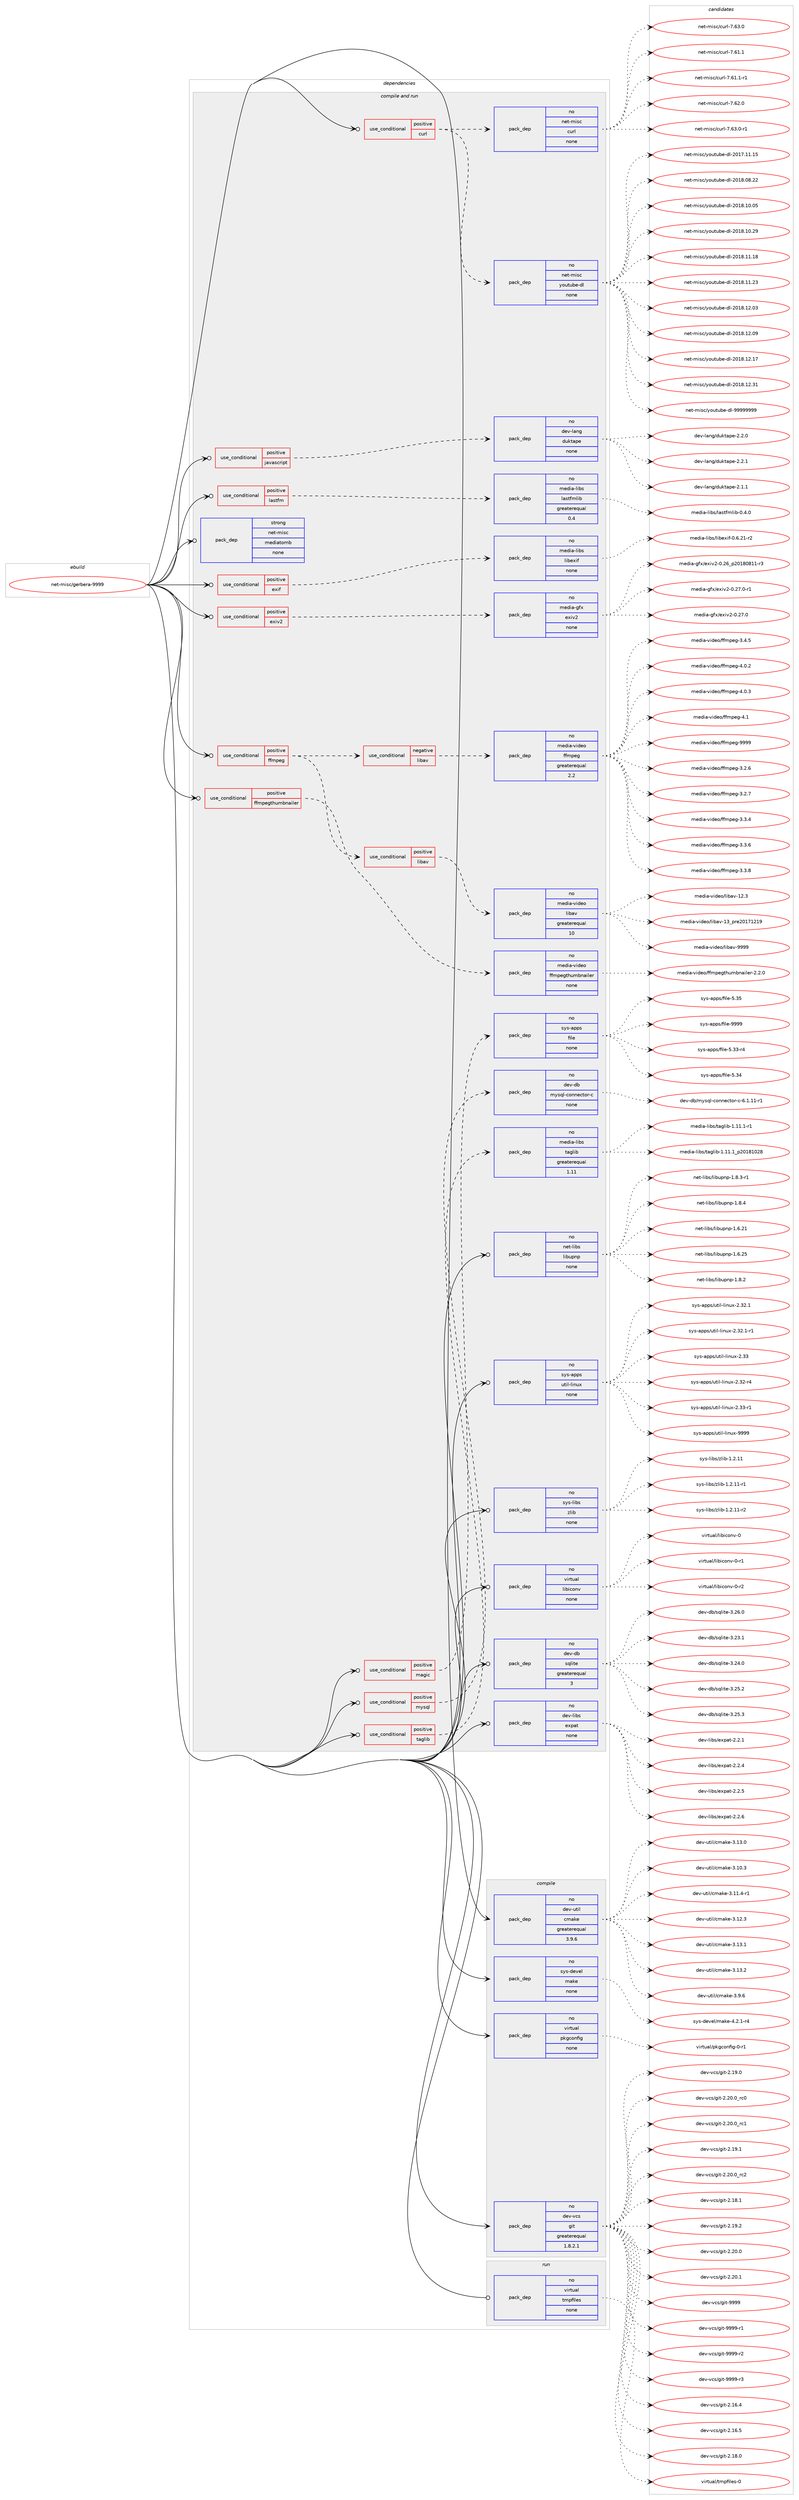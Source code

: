 digraph prolog {

# *************
# Graph options
# *************

newrank=true;
concentrate=true;
compound=true;
graph [rankdir=LR,fontname=Helvetica,fontsize=10,ranksep=1.5];#, ranksep=2.5, nodesep=0.2];
edge  [arrowhead=vee];
node  [fontname=Helvetica,fontsize=10];

# **********
# The ebuild
# **********

subgraph cluster_leftcol {
color=gray;
rank=same;
label=<<i>ebuild</i>>;
id [label="net-misc/gerbera-9999", color=red, width=4, href="../net-misc/gerbera-9999.svg"];
}

# ****************
# The dependencies
# ****************

subgraph cluster_midcol {
color=gray;
label=<<i>dependencies</i>>;
subgraph cluster_compile {
fillcolor="#eeeeee";
style=filled;
label=<<i>compile</i>>;
subgraph pack3950 {
dependency5074 [label=<<TABLE BORDER="0" CELLBORDER="1" CELLSPACING="0" CELLPADDING="4" WIDTH="220"><TR><TD ROWSPAN="6" CELLPADDING="30">pack_dep</TD></TR><TR><TD WIDTH="110">no</TD></TR><TR><TD>dev-util</TD></TR><TR><TD>cmake</TD></TR><TR><TD>greaterequal</TD></TR><TR><TD>3.9.6</TD></TR></TABLE>>, shape=none, color=blue];
}
id:e -> dependency5074:w [weight=20,style="solid",arrowhead="vee"];
subgraph pack3951 {
dependency5075 [label=<<TABLE BORDER="0" CELLBORDER="1" CELLSPACING="0" CELLPADDING="4" WIDTH="220"><TR><TD ROWSPAN="6" CELLPADDING="30">pack_dep</TD></TR><TR><TD WIDTH="110">no</TD></TR><TR><TD>dev-vcs</TD></TR><TR><TD>git</TD></TR><TR><TD>greaterequal</TD></TR><TR><TD>1.8.2.1</TD></TR></TABLE>>, shape=none, color=blue];
}
id:e -> dependency5075:w [weight=20,style="solid",arrowhead="vee"];
subgraph pack3952 {
dependency5076 [label=<<TABLE BORDER="0" CELLBORDER="1" CELLSPACING="0" CELLPADDING="4" WIDTH="220"><TR><TD ROWSPAN="6" CELLPADDING="30">pack_dep</TD></TR><TR><TD WIDTH="110">no</TD></TR><TR><TD>sys-devel</TD></TR><TR><TD>make</TD></TR><TR><TD>none</TD></TR><TR><TD></TD></TR></TABLE>>, shape=none, color=blue];
}
id:e -> dependency5076:w [weight=20,style="solid",arrowhead="vee"];
subgraph pack3953 {
dependency5077 [label=<<TABLE BORDER="0" CELLBORDER="1" CELLSPACING="0" CELLPADDING="4" WIDTH="220"><TR><TD ROWSPAN="6" CELLPADDING="30">pack_dep</TD></TR><TR><TD WIDTH="110">no</TD></TR><TR><TD>virtual</TD></TR><TR><TD>pkgconfig</TD></TR><TR><TD>none</TD></TR><TR><TD></TD></TR></TABLE>>, shape=none, color=blue];
}
id:e -> dependency5077:w [weight=20,style="solid",arrowhead="vee"];
}
subgraph cluster_compileandrun {
fillcolor="#eeeeee";
style=filled;
label=<<i>compile and run</i>>;
subgraph cond992 {
dependency5078 [label=<<TABLE BORDER="0" CELLBORDER="1" CELLSPACING="0" CELLPADDING="4"><TR><TD ROWSPAN="3" CELLPADDING="10">use_conditional</TD></TR><TR><TD>positive</TD></TR><TR><TD>curl</TD></TR></TABLE>>, shape=none, color=red];
subgraph pack3954 {
dependency5079 [label=<<TABLE BORDER="0" CELLBORDER="1" CELLSPACING="0" CELLPADDING="4" WIDTH="220"><TR><TD ROWSPAN="6" CELLPADDING="30">pack_dep</TD></TR><TR><TD WIDTH="110">no</TD></TR><TR><TD>net-misc</TD></TR><TR><TD>curl</TD></TR><TR><TD>none</TD></TR><TR><TD></TD></TR></TABLE>>, shape=none, color=blue];
}
dependency5078:e -> dependency5079:w [weight=20,style="dashed",arrowhead="vee"];
subgraph pack3955 {
dependency5080 [label=<<TABLE BORDER="0" CELLBORDER="1" CELLSPACING="0" CELLPADDING="4" WIDTH="220"><TR><TD ROWSPAN="6" CELLPADDING="30">pack_dep</TD></TR><TR><TD WIDTH="110">no</TD></TR><TR><TD>net-misc</TD></TR><TR><TD>youtube-dl</TD></TR><TR><TD>none</TD></TR><TR><TD></TD></TR></TABLE>>, shape=none, color=blue];
}
dependency5078:e -> dependency5080:w [weight=20,style="dashed",arrowhead="vee"];
}
id:e -> dependency5078:w [weight=20,style="solid",arrowhead="odotvee"];
subgraph cond993 {
dependency5081 [label=<<TABLE BORDER="0" CELLBORDER="1" CELLSPACING="0" CELLPADDING="4"><TR><TD ROWSPAN="3" CELLPADDING="10">use_conditional</TD></TR><TR><TD>positive</TD></TR><TR><TD>exif</TD></TR></TABLE>>, shape=none, color=red];
subgraph pack3956 {
dependency5082 [label=<<TABLE BORDER="0" CELLBORDER="1" CELLSPACING="0" CELLPADDING="4" WIDTH="220"><TR><TD ROWSPAN="6" CELLPADDING="30">pack_dep</TD></TR><TR><TD WIDTH="110">no</TD></TR><TR><TD>media-libs</TD></TR><TR><TD>libexif</TD></TR><TR><TD>none</TD></TR><TR><TD></TD></TR></TABLE>>, shape=none, color=blue];
}
dependency5081:e -> dependency5082:w [weight=20,style="dashed",arrowhead="vee"];
}
id:e -> dependency5081:w [weight=20,style="solid",arrowhead="odotvee"];
subgraph cond994 {
dependency5083 [label=<<TABLE BORDER="0" CELLBORDER="1" CELLSPACING="0" CELLPADDING="4"><TR><TD ROWSPAN="3" CELLPADDING="10">use_conditional</TD></TR><TR><TD>positive</TD></TR><TR><TD>exiv2</TD></TR></TABLE>>, shape=none, color=red];
subgraph pack3957 {
dependency5084 [label=<<TABLE BORDER="0" CELLBORDER="1" CELLSPACING="0" CELLPADDING="4" WIDTH="220"><TR><TD ROWSPAN="6" CELLPADDING="30">pack_dep</TD></TR><TR><TD WIDTH="110">no</TD></TR><TR><TD>media-gfx</TD></TR><TR><TD>exiv2</TD></TR><TR><TD>none</TD></TR><TR><TD></TD></TR></TABLE>>, shape=none, color=blue];
}
dependency5083:e -> dependency5084:w [weight=20,style="dashed",arrowhead="vee"];
}
id:e -> dependency5083:w [weight=20,style="solid",arrowhead="odotvee"];
subgraph cond995 {
dependency5085 [label=<<TABLE BORDER="0" CELLBORDER="1" CELLSPACING="0" CELLPADDING="4"><TR><TD ROWSPAN="3" CELLPADDING="10">use_conditional</TD></TR><TR><TD>positive</TD></TR><TR><TD>ffmpeg</TD></TR></TABLE>>, shape=none, color=red];
subgraph cond996 {
dependency5086 [label=<<TABLE BORDER="0" CELLBORDER="1" CELLSPACING="0" CELLPADDING="4"><TR><TD ROWSPAN="3" CELLPADDING="10">use_conditional</TD></TR><TR><TD>positive</TD></TR><TR><TD>libav</TD></TR></TABLE>>, shape=none, color=red];
subgraph pack3958 {
dependency5087 [label=<<TABLE BORDER="0" CELLBORDER="1" CELLSPACING="0" CELLPADDING="4" WIDTH="220"><TR><TD ROWSPAN="6" CELLPADDING="30">pack_dep</TD></TR><TR><TD WIDTH="110">no</TD></TR><TR><TD>media-video</TD></TR><TR><TD>libav</TD></TR><TR><TD>greaterequal</TD></TR><TR><TD>10</TD></TR></TABLE>>, shape=none, color=blue];
}
dependency5086:e -> dependency5087:w [weight=20,style="dashed",arrowhead="vee"];
}
dependency5085:e -> dependency5086:w [weight=20,style="dashed",arrowhead="vee"];
subgraph cond997 {
dependency5088 [label=<<TABLE BORDER="0" CELLBORDER="1" CELLSPACING="0" CELLPADDING="4"><TR><TD ROWSPAN="3" CELLPADDING="10">use_conditional</TD></TR><TR><TD>negative</TD></TR><TR><TD>libav</TD></TR></TABLE>>, shape=none, color=red];
subgraph pack3959 {
dependency5089 [label=<<TABLE BORDER="0" CELLBORDER="1" CELLSPACING="0" CELLPADDING="4" WIDTH="220"><TR><TD ROWSPAN="6" CELLPADDING="30">pack_dep</TD></TR><TR><TD WIDTH="110">no</TD></TR><TR><TD>media-video</TD></TR><TR><TD>ffmpeg</TD></TR><TR><TD>greaterequal</TD></TR><TR><TD>2.2</TD></TR></TABLE>>, shape=none, color=blue];
}
dependency5088:e -> dependency5089:w [weight=20,style="dashed",arrowhead="vee"];
}
dependency5085:e -> dependency5088:w [weight=20,style="dashed",arrowhead="vee"];
}
id:e -> dependency5085:w [weight=20,style="solid",arrowhead="odotvee"];
subgraph cond998 {
dependency5090 [label=<<TABLE BORDER="0" CELLBORDER="1" CELLSPACING="0" CELLPADDING="4"><TR><TD ROWSPAN="3" CELLPADDING="10">use_conditional</TD></TR><TR><TD>positive</TD></TR><TR><TD>ffmpegthumbnailer</TD></TR></TABLE>>, shape=none, color=red];
subgraph pack3960 {
dependency5091 [label=<<TABLE BORDER="0" CELLBORDER="1" CELLSPACING="0" CELLPADDING="4" WIDTH="220"><TR><TD ROWSPAN="6" CELLPADDING="30">pack_dep</TD></TR><TR><TD WIDTH="110">no</TD></TR><TR><TD>media-video</TD></TR><TR><TD>ffmpegthumbnailer</TD></TR><TR><TD>none</TD></TR><TR><TD></TD></TR></TABLE>>, shape=none, color=blue];
}
dependency5090:e -> dependency5091:w [weight=20,style="dashed",arrowhead="vee"];
}
id:e -> dependency5090:w [weight=20,style="solid",arrowhead="odotvee"];
subgraph cond999 {
dependency5092 [label=<<TABLE BORDER="0" CELLBORDER="1" CELLSPACING="0" CELLPADDING="4"><TR><TD ROWSPAN="3" CELLPADDING="10">use_conditional</TD></TR><TR><TD>positive</TD></TR><TR><TD>javascript</TD></TR></TABLE>>, shape=none, color=red];
subgraph pack3961 {
dependency5093 [label=<<TABLE BORDER="0" CELLBORDER="1" CELLSPACING="0" CELLPADDING="4" WIDTH="220"><TR><TD ROWSPAN="6" CELLPADDING="30">pack_dep</TD></TR><TR><TD WIDTH="110">no</TD></TR><TR><TD>dev-lang</TD></TR><TR><TD>duktape</TD></TR><TR><TD>none</TD></TR><TR><TD></TD></TR></TABLE>>, shape=none, color=blue];
}
dependency5092:e -> dependency5093:w [weight=20,style="dashed",arrowhead="vee"];
}
id:e -> dependency5092:w [weight=20,style="solid",arrowhead="odotvee"];
subgraph cond1000 {
dependency5094 [label=<<TABLE BORDER="0" CELLBORDER="1" CELLSPACING="0" CELLPADDING="4"><TR><TD ROWSPAN="3" CELLPADDING="10">use_conditional</TD></TR><TR><TD>positive</TD></TR><TR><TD>lastfm</TD></TR></TABLE>>, shape=none, color=red];
subgraph pack3962 {
dependency5095 [label=<<TABLE BORDER="0" CELLBORDER="1" CELLSPACING="0" CELLPADDING="4" WIDTH="220"><TR><TD ROWSPAN="6" CELLPADDING="30">pack_dep</TD></TR><TR><TD WIDTH="110">no</TD></TR><TR><TD>media-libs</TD></TR><TR><TD>lastfmlib</TD></TR><TR><TD>greaterequal</TD></TR><TR><TD>0.4</TD></TR></TABLE>>, shape=none, color=blue];
}
dependency5094:e -> dependency5095:w [weight=20,style="dashed",arrowhead="vee"];
}
id:e -> dependency5094:w [weight=20,style="solid",arrowhead="odotvee"];
subgraph cond1001 {
dependency5096 [label=<<TABLE BORDER="0" CELLBORDER="1" CELLSPACING="0" CELLPADDING="4"><TR><TD ROWSPAN="3" CELLPADDING="10">use_conditional</TD></TR><TR><TD>positive</TD></TR><TR><TD>magic</TD></TR></TABLE>>, shape=none, color=red];
subgraph pack3963 {
dependency5097 [label=<<TABLE BORDER="0" CELLBORDER="1" CELLSPACING="0" CELLPADDING="4" WIDTH="220"><TR><TD ROWSPAN="6" CELLPADDING="30">pack_dep</TD></TR><TR><TD WIDTH="110">no</TD></TR><TR><TD>sys-apps</TD></TR><TR><TD>file</TD></TR><TR><TD>none</TD></TR><TR><TD></TD></TR></TABLE>>, shape=none, color=blue];
}
dependency5096:e -> dependency5097:w [weight=20,style="dashed",arrowhead="vee"];
}
id:e -> dependency5096:w [weight=20,style="solid",arrowhead="odotvee"];
subgraph cond1002 {
dependency5098 [label=<<TABLE BORDER="0" CELLBORDER="1" CELLSPACING="0" CELLPADDING="4"><TR><TD ROWSPAN="3" CELLPADDING="10">use_conditional</TD></TR><TR><TD>positive</TD></TR><TR><TD>mysql</TD></TR></TABLE>>, shape=none, color=red];
subgraph pack3964 {
dependency5099 [label=<<TABLE BORDER="0" CELLBORDER="1" CELLSPACING="0" CELLPADDING="4" WIDTH="220"><TR><TD ROWSPAN="6" CELLPADDING="30">pack_dep</TD></TR><TR><TD WIDTH="110">no</TD></TR><TR><TD>dev-db</TD></TR><TR><TD>mysql-connector-c</TD></TR><TR><TD>none</TD></TR><TR><TD></TD></TR></TABLE>>, shape=none, color=blue];
}
dependency5098:e -> dependency5099:w [weight=20,style="dashed",arrowhead="vee"];
}
id:e -> dependency5098:w [weight=20,style="solid",arrowhead="odotvee"];
subgraph cond1003 {
dependency5100 [label=<<TABLE BORDER="0" CELLBORDER="1" CELLSPACING="0" CELLPADDING="4"><TR><TD ROWSPAN="3" CELLPADDING="10">use_conditional</TD></TR><TR><TD>positive</TD></TR><TR><TD>taglib</TD></TR></TABLE>>, shape=none, color=red];
subgraph pack3965 {
dependency5101 [label=<<TABLE BORDER="0" CELLBORDER="1" CELLSPACING="0" CELLPADDING="4" WIDTH="220"><TR><TD ROWSPAN="6" CELLPADDING="30">pack_dep</TD></TR><TR><TD WIDTH="110">no</TD></TR><TR><TD>media-libs</TD></TR><TR><TD>taglib</TD></TR><TR><TD>greaterequal</TD></TR><TR><TD>1.11</TD></TR></TABLE>>, shape=none, color=blue];
}
dependency5100:e -> dependency5101:w [weight=20,style="dashed",arrowhead="vee"];
}
id:e -> dependency5100:w [weight=20,style="solid",arrowhead="odotvee"];
subgraph pack3966 {
dependency5102 [label=<<TABLE BORDER="0" CELLBORDER="1" CELLSPACING="0" CELLPADDING="4" WIDTH="220"><TR><TD ROWSPAN="6" CELLPADDING="30">pack_dep</TD></TR><TR><TD WIDTH="110">no</TD></TR><TR><TD>dev-db</TD></TR><TR><TD>sqlite</TD></TR><TR><TD>greaterequal</TD></TR><TR><TD>3</TD></TR></TABLE>>, shape=none, color=blue];
}
id:e -> dependency5102:w [weight=20,style="solid",arrowhead="odotvee"];
subgraph pack3967 {
dependency5103 [label=<<TABLE BORDER="0" CELLBORDER="1" CELLSPACING="0" CELLPADDING="4" WIDTH="220"><TR><TD ROWSPAN="6" CELLPADDING="30">pack_dep</TD></TR><TR><TD WIDTH="110">no</TD></TR><TR><TD>dev-libs</TD></TR><TR><TD>expat</TD></TR><TR><TD>none</TD></TR><TR><TD></TD></TR></TABLE>>, shape=none, color=blue];
}
id:e -> dependency5103:w [weight=20,style="solid",arrowhead="odotvee"];
subgraph pack3968 {
dependency5104 [label=<<TABLE BORDER="0" CELLBORDER="1" CELLSPACING="0" CELLPADDING="4" WIDTH="220"><TR><TD ROWSPAN="6" CELLPADDING="30">pack_dep</TD></TR><TR><TD WIDTH="110">no</TD></TR><TR><TD>net-libs</TD></TR><TR><TD>libupnp</TD></TR><TR><TD>none</TD></TR><TR><TD></TD></TR></TABLE>>, shape=none, color=blue];
}
id:e -> dependency5104:w [weight=20,style="solid",arrowhead="odotvee"];
subgraph pack3969 {
dependency5105 [label=<<TABLE BORDER="0" CELLBORDER="1" CELLSPACING="0" CELLPADDING="4" WIDTH="220"><TR><TD ROWSPAN="6" CELLPADDING="30">pack_dep</TD></TR><TR><TD WIDTH="110">no</TD></TR><TR><TD>sys-apps</TD></TR><TR><TD>util-linux</TD></TR><TR><TD>none</TD></TR><TR><TD></TD></TR></TABLE>>, shape=none, color=blue];
}
id:e -> dependency5105:w [weight=20,style="solid",arrowhead="odotvee"];
subgraph pack3970 {
dependency5106 [label=<<TABLE BORDER="0" CELLBORDER="1" CELLSPACING="0" CELLPADDING="4" WIDTH="220"><TR><TD ROWSPAN="6" CELLPADDING="30">pack_dep</TD></TR><TR><TD WIDTH="110">no</TD></TR><TR><TD>sys-libs</TD></TR><TR><TD>zlib</TD></TR><TR><TD>none</TD></TR><TR><TD></TD></TR></TABLE>>, shape=none, color=blue];
}
id:e -> dependency5106:w [weight=20,style="solid",arrowhead="odotvee"];
subgraph pack3971 {
dependency5107 [label=<<TABLE BORDER="0" CELLBORDER="1" CELLSPACING="0" CELLPADDING="4" WIDTH="220"><TR><TD ROWSPAN="6" CELLPADDING="30">pack_dep</TD></TR><TR><TD WIDTH="110">no</TD></TR><TR><TD>virtual</TD></TR><TR><TD>libiconv</TD></TR><TR><TD>none</TD></TR><TR><TD></TD></TR></TABLE>>, shape=none, color=blue];
}
id:e -> dependency5107:w [weight=20,style="solid",arrowhead="odotvee"];
subgraph pack3972 {
dependency5108 [label=<<TABLE BORDER="0" CELLBORDER="1" CELLSPACING="0" CELLPADDING="4" WIDTH="220"><TR><TD ROWSPAN="6" CELLPADDING="30">pack_dep</TD></TR><TR><TD WIDTH="110">strong</TD></TR><TR><TD>net-misc</TD></TR><TR><TD>mediatomb</TD></TR><TR><TD>none</TD></TR><TR><TD></TD></TR></TABLE>>, shape=none, color=blue];
}
id:e -> dependency5108:w [weight=20,style="solid",arrowhead="odotvee"];
}
subgraph cluster_run {
fillcolor="#eeeeee";
style=filled;
label=<<i>run</i>>;
subgraph pack3973 {
dependency5109 [label=<<TABLE BORDER="0" CELLBORDER="1" CELLSPACING="0" CELLPADDING="4" WIDTH="220"><TR><TD ROWSPAN="6" CELLPADDING="30">pack_dep</TD></TR><TR><TD WIDTH="110">no</TD></TR><TR><TD>virtual</TD></TR><TR><TD>tmpfiles</TD></TR><TR><TD>none</TD></TR><TR><TD></TD></TR></TABLE>>, shape=none, color=blue];
}
id:e -> dependency5109:w [weight=20,style="solid",arrowhead="odot"];
}
}

# **************
# The candidates
# **************

subgraph cluster_choices {
rank=same;
color=gray;
label=<<i>candidates</i>>;

subgraph choice3950 {
color=black;
nodesep=1;
choice1001011184511711610510847991099710710145514649514648 [label="dev-util/cmake-3.13.0", color=red, width=4,href="../dev-util/cmake-3.13.0.svg"];
choice1001011184511711610510847991099710710145514649484651 [label="dev-util/cmake-3.10.3", color=red, width=4,href="../dev-util/cmake-3.10.3.svg"];
choice10010111845117116105108479910997107101455146494946524511449 [label="dev-util/cmake-3.11.4-r1", color=red, width=4,href="../dev-util/cmake-3.11.4-r1.svg"];
choice1001011184511711610510847991099710710145514649504651 [label="dev-util/cmake-3.12.3", color=red, width=4,href="../dev-util/cmake-3.12.3.svg"];
choice1001011184511711610510847991099710710145514649514649 [label="dev-util/cmake-3.13.1", color=red, width=4,href="../dev-util/cmake-3.13.1.svg"];
choice1001011184511711610510847991099710710145514649514650 [label="dev-util/cmake-3.13.2", color=red, width=4,href="../dev-util/cmake-3.13.2.svg"];
choice10010111845117116105108479910997107101455146574654 [label="dev-util/cmake-3.9.6", color=red, width=4,href="../dev-util/cmake-3.9.6.svg"];
dependency5074:e -> choice1001011184511711610510847991099710710145514649514648:w [style=dotted,weight="100"];
dependency5074:e -> choice1001011184511711610510847991099710710145514649484651:w [style=dotted,weight="100"];
dependency5074:e -> choice10010111845117116105108479910997107101455146494946524511449:w [style=dotted,weight="100"];
dependency5074:e -> choice1001011184511711610510847991099710710145514649504651:w [style=dotted,weight="100"];
dependency5074:e -> choice1001011184511711610510847991099710710145514649514649:w [style=dotted,weight="100"];
dependency5074:e -> choice1001011184511711610510847991099710710145514649514650:w [style=dotted,weight="100"];
dependency5074:e -> choice10010111845117116105108479910997107101455146574654:w [style=dotted,weight="100"];
}
subgraph choice3951 {
color=black;
nodesep=1;
choice10010111845118991154710310511645504649544652 [label="dev-vcs/git-2.16.4", color=red, width=4,href="../dev-vcs/git-2.16.4.svg"];
choice10010111845118991154710310511645504649544653 [label="dev-vcs/git-2.16.5", color=red, width=4,href="../dev-vcs/git-2.16.5.svg"];
choice10010111845118991154710310511645504649564648 [label="dev-vcs/git-2.18.0", color=red, width=4,href="../dev-vcs/git-2.18.0.svg"];
choice10010111845118991154710310511645504649574648 [label="dev-vcs/git-2.19.0", color=red, width=4,href="../dev-vcs/git-2.19.0.svg"];
choice10010111845118991154710310511645504650484648951149948 [label="dev-vcs/git-2.20.0_rc0", color=red, width=4,href="../dev-vcs/git-2.20.0_rc0.svg"];
choice10010111845118991154710310511645504650484648951149949 [label="dev-vcs/git-2.20.0_rc1", color=red, width=4,href="../dev-vcs/git-2.20.0_rc1.svg"];
choice10010111845118991154710310511645504649574649 [label="dev-vcs/git-2.19.1", color=red, width=4,href="../dev-vcs/git-2.19.1.svg"];
choice10010111845118991154710310511645504650484648951149950 [label="dev-vcs/git-2.20.0_rc2", color=red, width=4,href="../dev-vcs/git-2.20.0_rc2.svg"];
choice10010111845118991154710310511645504649564649 [label="dev-vcs/git-2.18.1", color=red, width=4,href="../dev-vcs/git-2.18.1.svg"];
choice10010111845118991154710310511645504649574650 [label="dev-vcs/git-2.19.2", color=red, width=4,href="../dev-vcs/git-2.19.2.svg"];
choice10010111845118991154710310511645504650484648 [label="dev-vcs/git-2.20.0", color=red, width=4,href="../dev-vcs/git-2.20.0.svg"];
choice10010111845118991154710310511645504650484649 [label="dev-vcs/git-2.20.1", color=red, width=4,href="../dev-vcs/git-2.20.1.svg"];
choice1001011184511899115471031051164557575757 [label="dev-vcs/git-9999", color=red, width=4,href="../dev-vcs/git-9999.svg"];
choice10010111845118991154710310511645575757574511449 [label="dev-vcs/git-9999-r1", color=red, width=4,href="../dev-vcs/git-9999-r1.svg"];
choice10010111845118991154710310511645575757574511450 [label="dev-vcs/git-9999-r2", color=red, width=4,href="../dev-vcs/git-9999-r2.svg"];
choice10010111845118991154710310511645575757574511451 [label="dev-vcs/git-9999-r3", color=red, width=4,href="../dev-vcs/git-9999-r3.svg"];
dependency5075:e -> choice10010111845118991154710310511645504649544652:w [style=dotted,weight="100"];
dependency5075:e -> choice10010111845118991154710310511645504649544653:w [style=dotted,weight="100"];
dependency5075:e -> choice10010111845118991154710310511645504649564648:w [style=dotted,weight="100"];
dependency5075:e -> choice10010111845118991154710310511645504649574648:w [style=dotted,weight="100"];
dependency5075:e -> choice10010111845118991154710310511645504650484648951149948:w [style=dotted,weight="100"];
dependency5075:e -> choice10010111845118991154710310511645504650484648951149949:w [style=dotted,weight="100"];
dependency5075:e -> choice10010111845118991154710310511645504649574649:w [style=dotted,weight="100"];
dependency5075:e -> choice10010111845118991154710310511645504650484648951149950:w [style=dotted,weight="100"];
dependency5075:e -> choice10010111845118991154710310511645504649564649:w [style=dotted,weight="100"];
dependency5075:e -> choice10010111845118991154710310511645504649574650:w [style=dotted,weight="100"];
dependency5075:e -> choice10010111845118991154710310511645504650484648:w [style=dotted,weight="100"];
dependency5075:e -> choice10010111845118991154710310511645504650484649:w [style=dotted,weight="100"];
dependency5075:e -> choice1001011184511899115471031051164557575757:w [style=dotted,weight="100"];
dependency5075:e -> choice10010111845118991154710310511645575757574511449:w [style=dotted,weight="100"];
dependency5075:e -> choice10010111845118991154710310511645575757574511450:w [style=dotted,weight="100"];
dependency5075:e -> choice10010111845118991154710310511645575757574511451:w [style=dotted,weight="100"];
}
subgraph choice3952 {
color=black;
nodesep=1;
choice1151211154510010111810110847109971071014552465046494511452 [label="sys-devel/make-4.2.1-r4", color=red, width=4,href="../sys-devel/make-4.2.1-r4.svg"];
dependency5076:e -> choice1151211154510010111810110847109971071014552465046494511452:w [style=dotted,weight="100"];
}
subgraph choice3953 {
color=black;
nodesep=1;
choice11810511411611797108471121071039911111010210510345484511449 [label="virtual/pkgconfig-0-r1", color=red, width=4,href="../virtual/pkgconfig-0-r1.svg"];
dependency5077:e -> choice11810511411611797108471121071039911111010210510345484511449:w [style=dotted,weight="100"];
}
subgraph choice3954 {
color=black;
nodesep=1;
choice1101011164510910511599479911711410845554654514648 [label="net-misc/curl-7.63.0", color=red, width=4,href="../net-misc/curl-7.63.0.svg"];
choice1101011164510910511599479911711410845554654494649 [label="net-misc/curl-7.61.1", color=red, width=4,href="../net-misc/curl-7.61.1.svg"];
choice11010111645109105115994799117114108455546544946494511449 [label="net-misc/curl-7.61.1-r1", color=red, width=4,href="../net-misc/curl-7.61.1-r1.svg"];
choice1101011164510910511599479911711410845554654504648 [label="net-misc/curl-7.62.0", color=red, width=4,href="../net-misc/curl-7.62.0.svg"];
choice11010111645109105115994799117114108455546545146484511449 [label="net-misc/curl-7.63.0-r1", color=red, width=4,href="../net-misc/curl-7.63.0-r1.svg"];
dependency5079:e -> choice1101011164510910511599479911711410845554654514648:w [style=dotted,weight="100"];
dependency5079:e -> choice1101011164510910511599479911711410845554654494649:w [style=dotted,weight="100"];
dependency5079:e -> choice11010111645109105115994799117114108455546544946494511449:w [style=dotted,weight="100"];
dependency5079:e -> choice1101011164510910511599479911711410845554654504648:w [style=dotted,weight="100"];
dependency5079:e -> choice11010111645109105115994799117114108455546545146484511449:w [style=dotted,weight="100"];
}
subgraph choice3955 {
color=black;
nodesep=1;
choice11010111645109105115994712111111711611798101451001084550484955464949464953 [label="net-misc/youtube-dl-2017.11.15", color=red, width=4,href="../net-misc/youtube-dl-2017.11.15.svg"];
choice11010111645109105115994712111111711611798101451001084550484956464856465050 [label="net-misc/youtube-dl-2018.08.22", color=red, width=4,href="../net-misc/youtube-dl-2018.08.22.svg"];
choice11010111645109105115994712111111711611798101451001084550484956464948464853 [label="net-misc/youtube-dl-2018.10.05", color=red, width=4,href="../net-misc/youtube-dl-2018.10.05.svg"];
choice11010111645109105115994712111111711611798101451001084550484956464948465057 [label="net-misc/youtube-dl-2018.10.29", color=red, width=4,href="../net-misc/youtube-dl-2018.10.29.svg"];
choice11010111645109105115994712111111711611798101451001084550484956464949464956 [label="net-misc/youtube-dl-2018.11.18", color=red, width=4,href="../net-misc/youtube-dl-2018.11.18.svg"];
choice11010111645109105115994712111111711611798101451001084550484956464949465051 [label="net-misc/youtube-dl-2018.11.23", color=red, width=4,href="../net-misc/youtube-dl-2018.11.23.svg"];
choice11010111645109105115994712111111711611798101451001084550484956464950464851 [label="net-misc/youtube-dl-2018.12.03", color=red, width=4,href="../net-misc/youtube-dl-2018.12.03.svg"];
choice11010111645109105115994712111111711611798101451001084550484956464950464857 [label="net-misc/youtube-dl-2018.12.09", color=red, width=4,href="../net-misc/youtube-dl-2018.12.09.svg"];
choice11010111645109105115994712111111711611798101451001084550484956464950464955 [label="net-misc/youtube-dl-2018.12.17", color=red, width=4,href="../net-misc/youtube-dl-2018.12.17.svg"];
choice11010111645109105115994712111111711611798101451001084550484956464950465149 [label="net-misc/youtube-dl-2018.12.31", color=red, width=4,href="../net-misc/youtube-dl-2018.12.31.svg"];
choice1101011164510910511599471211111171161179810145100108455757575757575757 [label="net-misc/youtube-dl-99999999", color=red, width=4,href="../net-misc/youtube-dl-99999999.svg"];
dependency5080:e -> choice11010111645109105115994712111111711611798101451001084550484955464949464953:w [style=dotted,weight="100"];
dependency5080:e -> choice11010111645109105115994712111111711611798101451001084550484956464856465050:w [style=dotted,weight="100"];
dependency5080:e -> choice11010111645109105115994712111111711611798101451001084550484956464948464853:w [style=dotted,weight="100"];
dependency5080:e -> choice11010111645109105115994712111111711611798101451001084550484956464948465057:w [style=dotted,weight="100"];
dependency5080:e -> choice11010111645109105115994712111111711611798101451001084550484956464949464956:w [style=dotted,weight="100"];
dependency5080:e -> choice11010111645109105115994712111111711611798101451001084550484956464949465051:w [style=dotted,weight="100"];
dependency5080:e -> choice11010111645109105115994712111111711611798101451001084550484956464950464851:w [style=dotted,weight="100"];
dependency5080:e -> choice11010111645109105115994712111111711611798101451001084550484956464950464857:w [style=dotted,weight="100"];
dependency5080:e -> choice11010111645109105115994712111111711611798101451001084550484956464950464955:w [style=dotted,weight="100"];
dependency5080:e -> choice11010111645109105115994712111111711611798101451001084550484956464950465149:w [style=dotted,weight="100"];
dependency5080:e -> choice1101011164510910511599471211111171161179810145100108455757575757575757:w [style=dotted,weight="100"];
}
subgraph choice3956 {
color=black;
nodesep=1;
choice1091011001059745108105981154710810598101120105102454846544650494511450 [label="media-libs/libexif-0.6.21-r2", color=red, width=4,href="../media-libs/libexif-0.6.21-r2.svg"];
dependency5082:e -> choice1091011001059745108105981154710810598101120105102454846544650494511450:w [style=dotted,weight="100"];
}
subgraph choice3957 {
color=black;
nodesep=1;
choice1091011001059745103102120471011201051185045484650554648 [label="media-gfx/exiv2-0.27.0", color=red, width=4,href="../media-gfx/exiv2-0.27.0.svg"];
choice1091011001059745103102120471011201051185045484650549511250484956485649494511451 [label="media-gfx/exiv2-0.26_p20180811-r3", color=red, width=4,href="../media-gfx/exiv2-0.26_p20180811-r3.svg"];
choice10910110010597451031021204710112010511850454846505546484511449 [label="media-gfx/exiv2-0.27.0-r1", color=red, width=4,href="../media-gfx/exiv2-0.27.0-r1.svg"];
dependency5084:e -> choice1091011001059745103102120471011201051185045484650554648:w [style=dotted,weight="100"];
dependency5084:e -> choice1091011001059745103102120471011201051185045484650549511250484956485649494511451:w [style=dotted,weight="100"];
dependency5084:e -> choice10910110010597451031021204710112010511850454846505546484511449:w [style=dotted,weight="100"];
}
subgraph choice3958 {
color=black;
nodesep=1;
choice10910110010597451181051001011114710810598971184549504651 [label="media-video/libav-12.3", color=red, width=4,href="../media-video/libav-12.3.svg"];
choice1091011001059745118105100101111471081059897118454951951121141015048495549504957 [label="media-video/libav-13_pre20171219", color=red, width=4,href="../media-video/libav-13_pre20171219.svg"];
choice10910110010597451181051001011114710810598971184557575757 [label="media-video/libav-9999", color=red, width=4,href="../media-video/libav-9999.svg"];
dependency5087:e -> choice10910110010597451181051001011114710810598971184549504651:w [style=dotted,weight="100"];
dependency5087:e -> choice1091011001059745118105100101111471081059897118454951951121141015048495549504957:w [style=dotted,weight="100"];
dependency5087:e -> choice10910110010597451181051001011114710810598971184557575757:w [style=dotted,weight="100"];
}
subgraph choice3959 {
color=black;
nodesep=1;
choice109101100105974511810510010111147102102109112101103455146504654 [label="media-video/ffmpeg-3.2.6", color=red, width=4,href="../media-video/ffmpeg-3.2.6.svg"];
choice109101100105974511810510010111147102102109112101103455146504655 [label="media-video/ffmpeg-3.2.7", color=red, width=4,href="../media-video/ffmpeg-3.2.7.svg"];
choice109101100105974511810510010111147102102109112101103455146514652 [label="media-video/ffmpeg-3.3.4", color=red, width=4,href="../media-video/ffmpeg-3.3.4.svg"];
choice109101100105974511810510010111147102102109112101103455146514654 [label="media-video/ffmpeg-3.3.6", color=red, width=4,href="../media-video/ffmpeg-3.3.6.svg"];
choice109101100105974511810510010111147102102109112101103455146514656 [label="media-video/ffmpeg-3.3.8", color=red, width=4,href="../media-video/ffmpeg-3.3.8.svg"];
choice109101100105974511810510010111147102102109112101103455146524653 [label="media-video/ffmpeg-3.4.5", color=red, width=4,href="../media-video/ffmpeg-3.4.5.svg"];
choice109101100105974511810510010111147102102109112101103455246484650 [label="media-video/ffmpeg-4.0.2", color=red, width=4,href="../media-video/ffmpeg-4.0.2.svg"];
choice109101100105974511810510010111147102102109112101103455246484651 [label="media-video/ffmpeg-4.0.3", color=red, width=4,href="../media-video/ffmpeg-4.0.3.svg"];
choice10910110010597451181051001011114710210210911210110345524649 [label="media-video/ffmpeg-4.1", color=red, width=4,href="../media-video/ffmpeg-4.1.svg"];
choice1091011001059745118105100101111471021021091121011034557575757 [label="media-video/ffmpeg-9999", color=red, width=4,href="../media-video/ffmpeg-9999.svg"];
dependency5089:e -> choice109101100105974511810510010111147102102109112101103455146504654:w [style=dotted,weight="100"];
dependency5089:e -> choice109101100105974511810510010111147102102109112101103455146504655:w [style=dotted,weight="100"];
dependency5089:e -> choice109101100105974511810510010111147102102109112101103455146514652:w [style=dotted,weight="100"];
dependency5089:e -> choice109101100105974511810510010111147102102109112101103455146514654:w [style=dotted,weight="100"];
dependency5089:e -> choice109101100105974511810510010111147102102109112101103455146514656:w [style=dotted,weight="100"];
dependency5089:e -> choice109101100105974511810510010111147102102109112101103455146524653:w [style=dotted,weight="100"];
dependency5089:e -> choice109101100105974511810510010111147102102109112101103455246484650:w [style=dotted,weight="100"];
dependency5089:e -> choice109101100105974511810510010111147102102109112101103455246484651:w [style=dotted,weight="100"];
dependency5089:e -> choice10910110010597451181051001011114710210210911210110345524649:w [style=dotted,weight="100"];
dependency5089:e -> choice1091011001059745118105100101111471021021091121011034557575757:w [style=dotted,weight="100"];
}
subgraph choice3960 {
color=black;
nodesep=1;
choice1091011001059745118105100101111471021021091121011031161041171099811097105108101114455046504648 [label="media-video/ffmpegthumbnailer-2.2.0", color=red, width=4,href="../media-video/ffmpegthumbnailer-2.2.0.svg"];
dependency5091:e -> choice1091011001059745118105100101111471021021091121011031161041171099811097105108101114455046504648:w [style=dotted,weight="100"];
}
subgraph choice3961 {
color=black;
nodesep=1;
choice10010111845108971101034710011710711697112101455046494649 [label="dev-lang/duktape-2.1.1", color=red, width=4,href="../dev-lang/duktape-2.1.1.svg"];
choice10010111845108971101034710011710711697112101455046504648 [label="dev-lang/duktape-2.2.0", color=red, width=4,href="../dev-lang/duktape-2.2.0.svg"];
choice10010111845108971101034710011710711697112101455046504649 [label="dev-lang/duktape-2.2.1", color=red, width=4,href="../dev-lang/duktape-2.2.1.svg"];
dependency5093:e -> choice10010111845108971101034710011710711697112101455046494649:w [style=dotted,weight="100"];
dependency5093:e -> choice10010111845108971101034710011710711697112101455046504648:w [style=dotted,weight="100"];
dependency5093:e -> choice10010111845108971101034710011710711697112101455046504649:w [style=dotted,weight="100"];
}
subgraph choice3962 {
color=black;
nodesep=1;
choice109101100105974510810598115471089711511610210910810598454846524648 [label="media-libs/lastfmlib-0.4.0", color=red, width=4,href="../media-libs/lastfmlib-0.4.0.svg"];
dependency5095:e -> choice109101100105974510810598115471089711511610210910810598454846524648:w [style=dotted,weight="100"];
}
subgraph choice3963 {
color=black;
nodesep=1;
choice11512111545971121121154710210510810145534651514511452 [label="sys-apps/file-5.33-r4", color=red, width=4,href="../sys-apps/file-5.33-r4.svg"];
choice1151211154597112112115471021051081014553465152 [label="sys-apps/file-5.34", color=red, width=4,href="../sys-apps/file-5.34.svg"];
choice1151211154597112112115471021051081014553465153 [label="sys-apps/file-5.35", color=red, width=4,href="../sys-apps/file-5.35.svg"];
choice1151211154597112112115471021051081014557575757 [label="sys-apps/file-9999", color=red, width=4,href="../sys-apps/file-9999.svg"];
dependency5097:e -> choice11512111545971121121154710210510810145534651514511452:w [style=dotted,weight="100"];
dependency5097:e -> choice1151211154597112112115471021051081014553465152:w [style=dotted,weight="100"];
dependency5097:e -> choice1151211154597112112115471021051081014553465153:w [style=dotted,weight="100"];
dependency5097:e -> choice1151211154597112112115471021051081014557575757:w [style=dotted,weight="100"];
}
subgraph choice3964 {
color=black;
nodesep=1;
choice1001011184510098471091211151131084599111110110101991161111144599455446494649494511449 [label="dev-db/mysql-connector-c-6.1.11-r1", color=red, width=4,href="../dev-db/mysql-connector-c-6.1.11-r1.svg"];
dependency5099:e -> choice1001011184510098471091211151131084599111110110101991161111144599455446494649494511449:w [style=dotted,weight="100"];
}
subgraph choice3965 {
color=black;
nodesep=1;
choice109101100105974510810598115471169710310810598454946494946494511449 [label="media-libs/taglib-1.11.1-r1", color=red, width=4,href="../media-libs/taglib-1.11.1-r1.svg"];
choice10910110010597451081059811547116971031081059845494649494649951125048495649485056 [label="media-libs/taglib-1.11.1_p20181028", color=red, width=4,href="../media-libs/taglib-1.11.1_p20181028.svg"];
dependency5101:e -> choice109101100105974510810598115471169710310810598454946494946494511449:w [style=dotted,weight="100"];
dependency5101:e -> choice10910110010597451081059811547116971031081059845494649494649951125048495649485056:w [style=dotted,weight="100"];
}
subgraph choice3966 {
color=black;
nodesep=1;
choice10010111845100984711511310810511610145514650514649 [label="dev-db/sqlite-3.23.1", color=red, width=4,href="../dev-db/sqlite-3.23.1.svg"];
choice10010111845100984711511310810511610145514650524648 [label="dev-db/sqlite-3.24.0", color=red, width=4,href="../dev-db/sqlite-3.24.0.svg"];
choice10010111845100984711511310810511610145514650534650 [label="dev-db/sqlite-3.25.2", color=red, width=4,href="../dev-db/sqlite-3.25.2.svg"];
choice10010111845100984711511310810511610145514650534651 [label="dev-db/sqlite-3.25.3", color=red, width=4,href="../dev-db/sqlite-3.25.3.svg"];
choice10010111845100984711511310810511610145514650544648 [label="dev-db/sqlite-3.26.0", color=red, width=4,href="../dev-db/sqlite-3.26.0.svg"];
dependency5102:e -> choice10010111845100984711511310810511610145514650514649:w [style=dotted,weight="100"];
dependency5102:e -> choice10010111845100984711511310810511610145514650524648:w [style=dotted,weight="100"];
dependency5102:e -> choice10010111845100984711511310810511610145514650534650:w [style=dotted,weight="100"];
dependency5102:e -> choice10010111845100984711511310810511610145514650534651:w [style=dotted,weight="100"];
dependency5102:e -> choice10010111845100984711511310810511610145514650544648:w [style=dotted,weight="100"];
}
subgraph choice3967 {
color=black;
nodesep=1;
choice10010111845108105981154710112011297116455046504649 [label="dev-libs/expat-2.2.1", color=red, width=4,href="../dev-libs/expat-2.2.1.svg"];
choice10010111845108105981154710112011297116455046504652 [label="dev-libs/expat-2.2.4", color=red, width=4,href="../dev-libs/expat-2.2.4.svg"];
choice10010111845108105981154710112011297116455046504653 [label="dev-libs/expat-2.2.5", color=red, width=4,href="../dev-libs/expat-2.2.5.svg"];
choice10010111845108105981154710112011297116455046504654 [label="dev-libs/expat-2.2.6", color=red, width=4,href="../dev-libs/expat-2.2.6.svg"];
dependency5103:e -> choice10010111845108105981154710112011297116455046504649:w [style=dotted,weight="100"];
dependency5103:e -> choice10010111845108105981154710112011297116455046504652:w [style=dotted,weight="100"];
dependency5103:e -> choice10010111845108105981154710112011297116455046504653:w [style=dotted,weight="100"];
dependency5103:e -> choice10010111845108105981154710112011297116455046504654:w [style=dotted,weight="100"];
}
subgraph choice3968 {
color=black;
nodesep=1;
choice1101011164510810598115471081059811711211011245494654465049 [label="net-libs/libupnp-1.6.21", color=red, width=4,href="../net-libs/libupnp-1.6.21.svg"];
choice1101011164510810598115471081059811711211011245494654465053 [label="net-libs/libupnp-1.6.25", color=red, width=4,href="../net-libs/libupnp-1.6.25.svg"];
choice11010111645108105981154710810598117112110112454946564650 [label="net-libs/libupnp-1.8.2", color=red, width=4,href="../net-libs/libupnp-1.8.2.svg"];
choice110101116451081059811547108105981171121101124549465646514511449 [label="net-libs/libupnp-1.8.3-r1", color=red, width=4,href="../net-libs/libupnp-1.8.3-r1.svg"];
choice11010111645108105981154710810598117112110112454946564652 [label="net-libs/libupnp-1.8.4", color=red, width=4,href="../net-libs/libupnp-1.8.4.svg"];
dependency5104:e -> choice1101011164510810598115471081059811711211011245494654465049:w [style=dotted,weight="100"];
dependency5104:e -> choice1101011164510810598115471081059811711211011245494654465053:w [style=dotted,weight="100"];
dependency5104:e -> choice11010111645108105981154710810598117112110112454946564650:w [style=dotted,weight="100"];
dependency5104:e -> choice110101116451081059811547108105981171121101124549465646514511449:w [style=dotted,weight="100"];
dependency5104:e -> choice11010111645108105981154710810598117112110112454946564652:w [style=dotted,weight="100"];
}
subgraph choice3969 {
color=black;
nodesep=1;
choice1151211154597112112115471171161051084510810511011712045504651504649 [label="sys-apps/util-linux-2.32.1", color=red, width=4,href="../sys-apps/util-linux-2.32.1.svg"];
choice11512111545971121121154711711610510845108105110117120455046515046494511449 [label="sys-apps/util-linux-2.32.1-r1", color=red, width=4,href="../sys-apps/util-linux-2.32.1-r1.svg"];
choice115121115459711211211547117116105108451081051101171204550465151 [label="sys-apps/util-linux-2.33", color=red, width=4,href="../sys-apps/util-linux-2.33.svg"];
choice1151211154597112112115471171161051084510810511011712045504651504511452 [label="sys-apps/util-linux-2.32-r4", color=red, width=4,href="../sys-apps/util-linux-2.32-r4.svg"];
choice1151211154597112112115471171161051084510810511011712045504651514511449 [label="sys-apps/util-linux-2.33-r1", color=red, width=4,href="../sys-apps/util-linux-2.33-r1.svg"];
choice115121115459711211211547117116105108451081051101171204557575757 [label="sys-apps/util-linux-9999", color=red, width=4,href="../sys-apps/util-linux-9999.svg"];
dependency5105:e -> choice1151211154597112112115471171161051084510810511011712045504651504649:w [style=dotted,weight="100"];
dependency5105:e -> choice11512111545971121121154711711610510845108105110117120455046515046494511449:w [style=dotted,weight="100"];
dependency5105:e -> choice115121115459711211211547117116105108451081051101171204550465151:w [style=dotted,weight="100"];
dependency5105:e -> choice1151211154597112112115471171161051084510810511011712045504651504511452:w [style=dotted,weight="100"];
dependency5105:e -> choice1151211154597112112115471171161051084510810511011712045504651514511449:w [style=dotted,weight="100"];
dependency5105:e -> choice115121115459711211211547117116105108451081051101171204557575757:w [style=dotted,weight="100"];
}
subgraph choice3970 {
color=black;
nodesep=1;
choice1151211154510810598115471221081059845494650464949 [label="sys-libs/zlib-1.2.11", color=red, width=4,href="../sys-libs/zlib-1.2.11.svg"];
choice11512111545108105981154712210810598454946504649494511449 [label="sys-libs/zlib-1.2.11-r1", color=red, width=4,href="../sys-libs/zlib-1.2.11-r1.svg"];
choice11512111545108105981154712210810598454946504649494511450 [label="sys-libs/zlib-1.2.11-r2", color=red, width=4,href="../sys-libs/zlib-1.2.11-r2.svg"];
dependency5106:e -> choice1151211154510810598115471221081059845494650464949:w [style=dotted,weight="100"];
dependency5106:e -> choice11512111545108105981154712210810598454946504649494511449:w [style=dotted,weight="100"];
dependency5106:e -> choice11512111545108105981154712210810598454946504649494511450:w [style=dotted,weight="100"];
}
subgraph choice3971 {
color=black;
nodesep=1;
choice118105114116117971084710810598105991111101184548 [label="virtual/libiconv-0", color=red, width=4,href="../virtual/libiconv-0.svg"];
choice1181051141161179710847108105981059911111011845484511449 [label="virtual/libiconv-0-r1", color=red, width=4,href="../virtual/libiconv-0-r1.svg"];
choice1181051141161179710847108105981059911111011845484511450 [label="virtual/libiconv-0-r2", color=red, width=4,href="../virtual/libiconv-0-r2.svg"];
dependency5107:e -> choice118105114116117971084710810598105991111101184548:w [style=dotted,weight="100"];
dependency5107:e -> choice1181051141161179710847108105981059911111011845484511449:w [style=dotted,weight="100"];
dependency5107:e -> choice1181051141161179710847108105981059911111011845484511450:w [style=dotted,weight="100"];
}
subgraph choice3972 {
color=black;
nodesep=1;
}
subgraph choice3973 {
color=black;
nodesep=1;
choice11810511411611797108471161091121021051081011154548 [label="virtual/tmpfiles-0", color=red, width=4,href="../virtual/tmpfiles-0.svg"];
dependency5109:e -> choice11810511411611797108471161091121021051081011154548:w [style=dotted,weight="100"];
}
}

}
